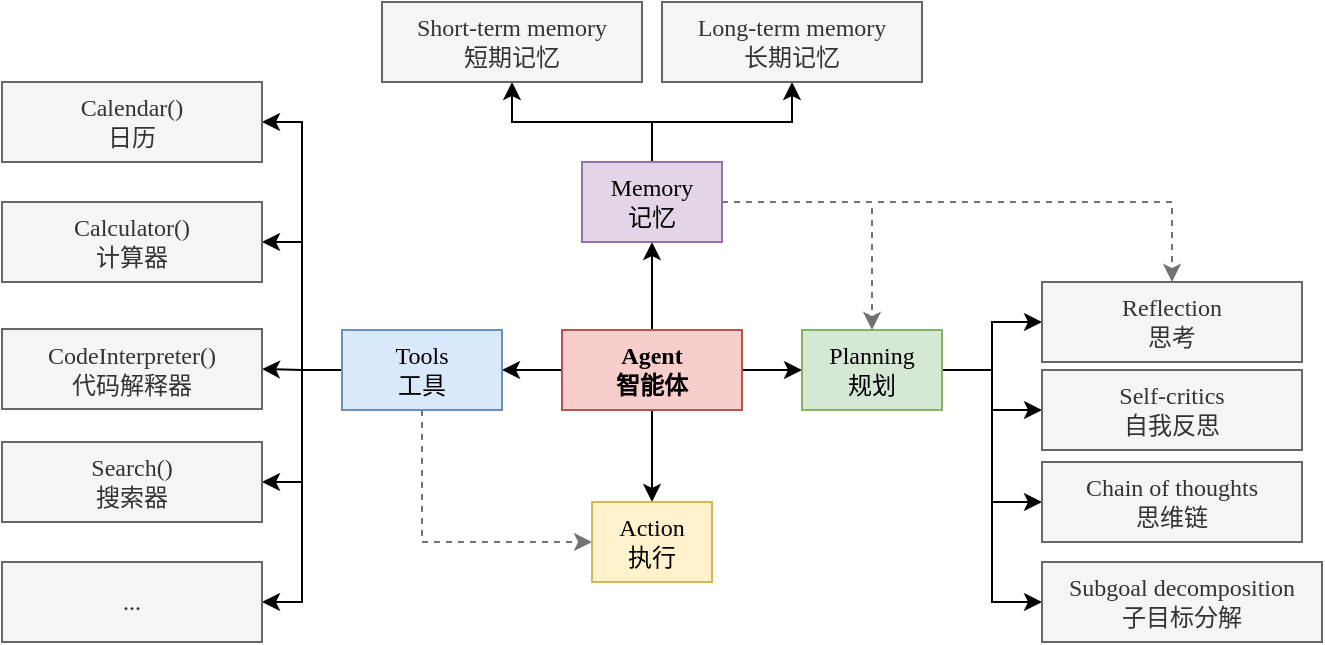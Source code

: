 <mxfile version="24.6.4" type="device" pages="2">
  <diagram name="Agents流程图" id="LSfGfxaEP8lVIYLolhlR">
    <mxGraphModel dx="832" dy="558" grid="1" gridSize="10" guides="1" tooltips="1" connect="1" arrows="1" fold="1" page="1" pageScale="1" pageWidth="1169" pageHeight="827" math="0" shadow="0">
      <root>
        <mxCell id="0" />
        <mxCell id="1" parent="0" />
        <mxCell id="FDZrlkxBGiAFrHM1fZsx-6" value="" style="edgeStyle=orthogonalEdgeStyle;rounded=0;orthogonalLoop=1;jettySize=auto;html=1;" edge="1" parent="1" source="FDZrlkxBGiAFrHM1fZsx-1" target="FDZrlkxBGiAFrHM1fZsx-2">
          <mxGeometry relative="1" as="geometry" />
        </mxCell>
        <mxCell id="FDZrlkxBGiAFrHM1fZsx-7" value="" style="edgeStyle=orthogonalEdgeStyle;rounded=0;orthogonalLoop=1;jettySize=auto;html=1;" edge="1" parent="1" source="FDZrlkxBGiAFrHM1fZsx-1" target="FDZrlkxBGiAFrHM1fZsx-4">
          <mxGeometry relative="1" as="geometry" />
        </mxCell>
        <mxCell id="FDZrlkxBGiAFrHM1fZsx-8" value="" style="edgeStyle=orthogonalEdgeStyle;rounded=0;orthogonalLoop=1;jettySize=auto;html=1;" edge="1" parent="1" source="FDZrlkxBGiAFrHM1fZsx-1" target="FDZrlkxBGiAFrHM1fZsx-5">
          <mxGeometry relative="1" as="geometry" />
        </mxCell>
        <mxCell id="FDZrlkxBGiAFrHM1fZsx-9" value="" style="edgeStyle=orthogonalEdgeStyle;rounded=0;orthogonalLoop=1;jettySize=auto;html=1;" edge="1" parent="1" source="FDZrlkxBGiAFrHM1fZsx-1" target="FDZrlkxBGiAFrHM1fZsx-3">
          <mxGeometry relative="1" as="geometry" />
        </mxCell>
        <mxCell id="FDZrlkxBGiAFrHM1fZsx-1" value="Agent&lt;div style=&quot;font-size: 12px;&quot;&gt;智能体&lt;/div&gt;" style="rounded=0;whiteSpace=wrap;html=1;fontFamily=HarmonyOS Sans SC Medium;fontSize=12;fontStyle=1;strokeWidth=1;fillColor=#f8cecc;strokeColor=#b85450;" vertex="1" parent="1">
          <mxGeometry x="540" y="394" width="90" height="40" as="geometry" />
        </mxCell>
        <mxCell id="FDZrlkxBGiAFrHM1fZsx-19" style="edgeStyle=orthogonalEdgeStyle;rounded=0;orthogonalLoop=1;jettySize=auto;html=1;entryX=1;entryY=0.5;entryDx=0;entryDy=0;" edge="1" parent="1" source="FDZrlkxBGiAFrHM1fZsx-2" target="FDZrlkxBGiAFrHM1fZsx-14">
          <mxGeometry relative="1" as="geometry" />
        </mxCell>
        <mxCell id="FDZrlkxBGiAFrHM1fZsx-20" style="edgeStyle=orthogonalEdgeStyle;rounded=0;orthogonalLoop=1;jettySize=auto;html=1;exitX=0;exitY=0.5;exitDx=0;exitDy=0;entryX=1;entryY=0.5;entryDx=0;entryDy=0;" edge="1" parent="1" source="FDZrlkxBGiAFrHM1fZsx-2" target="FDZrlkxBGiAFrHM1fZsx-15">
          <mxGeometry relative="1" as="geometry" />
        </mxCell>
        <mxCell id="FDZrlkxBGiAFrHM1fZsx-21" style="edgeStyle=orthogonalEdgeStyle;rounded=0;orthogonalLoop=1;jettySize=auto;html=1;exitX=0;exitY=0.5;exitDx=0;exitDy=0;entryX=1;entryY=0.5;entryDx=0;entryDy=0;" edge="1" parent="1" source="FDZrlkxBGiAFrHM1fZsx-2" target="FDZrlkxBGiAFrHM1fZsx-16">
          <mxGeometry relative="1" as="geometry" />
        </mxCell>
        <mxCell id="FDZrlkxBGiAFrHM1fZsx-22" style="edgeStyle=orthogonalEdgeStyle;rounded=0;orthogonalLoop=1;jettySize=auto;html=1;exitX=0;exitY=0.5;exitDx=0;exitDy=0;entryX=1;entryY=0.5;entryDx=0;entryDy=0;" edge="1" parent="1" source="FDZrlkxBGiAFrHM1fZsx-2" target="FDZrlkxBGiAFrHM1fZsx-17">
          <mxGeometry relative="1" as="geometry" />
        </mxCell>
        <mxCell id="FDZrlkxBGiAFrHM1fZsx-23" style="edgeStyle=orthogonalEdgeStyle;rounded=0;orthogonalLoop=1;jettySize=auto;html=1;exitX=0;exitY=0.5;exitDx=0;exitDy=0;entryX=1;entryY=0.5;entryDx=0;entryDy=0;" edge="1" parent="1" source="FDZrlkxBGiAFrHM1fZsx-2" target="FDZrlkxBGiAFrHM1fZsx-18">
          <mxGeometry relative="1" as="geometry" />
        </mxCell>
        <mxCell id="FDZrlkxBGiAFrHM1fZsx-24" style="edgeStyle=orthogonalEdgeStyle;rounded=0;orthogonalLoop=1;jettySize=auto;html=1;exitX=0.5;exitY=1;exitDx=0;exitDy=0;entryX=0;entryY=0.5;entryDx=0;entryDy=0;dashed=1;strokeColor=#737373;" edge="1" parent="1" source="FDZrlkxBGiAFrHM1fZsx-2" target="FDZrlkxBGiAFrHM1fZsx-5">
          <mxGeometry relative="1" as="geometry" />
        </mxCell>
        <mxCell id="FDZrlkxBGiAFrHM1fZsx-2" value="Tools&lt;div style=&quot;font-size: 12px;&quot;&gt;工具&lt;/div&gt;" style="rounded=0;whiteSpace=wrap;html=1;fontFamily=HarmonyOS Sans SC Medium;fontSize=12;strokeWidth=1;fillColor=#dae8fc;strokeColor=#6c8ebf;" vertex="1" parent="1">
          <mxGeometry x="430" y="394" width="80" height="40" as="geometry" />
        </mxCell>
        <mxCell id="FDZrlkxBGiAFrHM1fZsx-12" style="edgeStyle=orthogonalEdgeStyle;rounded=0;orthogonalLoop=1;jettySize=auto;html=1;" edge="1" parent="1" source="FDZrlkxBGiAFrHM1fZsx-3" target="FDZrlkxBGiAFrHM1fZsx-10">
          <mxGeometry relative="1" as="geometry" />
        </mxCell>
        <mxCell id="FDZrlkxBGiAFrHM1fZsx-13" style="edgeStyle=orthogonalEdgeStyle;rounded=0;orthogonalLoop=1;jettySize=auto;html=1;exitX=0.5;exitY=0;exitDx=0;exitDy=0;entryX=0.5;entryY=1;entryDx=0;entryDy=0;" edge="1" parent="1" source="FDZrlkxBGiAFrHM1fZsx-3" target="FDZrlkxBGiAFrHM1fZsx-11">
          <mxGeometry relative="1" as="geometry" />
        </mxCell>
        <mxCell id="FDZrlkxBGiAFrHM1fZsx-33" style="edgeStyle=orthogonalEdgeStyle;rounded=0;orthogonalLoop=1;jettySize=auto;html=1;exitX=1;exitY=0.5;exitDx=0;exitDy=0;dashed=1;strokeColor=#737373;" edge="1" parent="1" source="FDZrlkxBGiAFrHM1fZsx-3" target="FDZrlkxBGiAFrHM1fZsx-4">
          <mxGeometry relative="1" as="geometry" />
        </mxCell>
        <mxCell id="FDZrlkxBGiAFrHM1fZsx-34" style="edgeStyle=orthogonalEdgeStyle;rounded=0;orthogonalLoop=1;jettySize=auto;html=1;exitX=1;exitY=0.5;exitDx=0;exitDy=0;entryX=0.5;entryY=0;entryDx=0;entryDy=0;dashed=1;strokeColor=#737373;" edge="1" parent="1" source="FDZrlkxBGiAFrHM1fZsx-3" target="FDZrlkxBGiAFrHM1fZsx-25">
          <mxGeometry relative="1" as="geometry" />
        </mxCell>
        <mxCell id="FDZrlkxBGiAFrHM1fZsx-3" value="Memory&lt;div style=&quot;font-size: 12px;&quot;&gt;记忆&lt;/div&gt;" style="rounded=0;whiteSpace=wrap;html=1;fontFamily=HarmonyOS Sans SC Medium;fontSize=12;strokeWidth=1;fillColor=#e1d5e7;strokeColor=#9673a6;" vertex="1" parent="1">
          <mxGeometry x="550" y="310" width="70" height="40" as="geometry" />
        </mxCell>
        <mxCell id="FDZrlkxBGiAFrHM1fZsx-29" style="edgeStyle=orthogonalEdgeStyle;rounded=0;orthogonalLoop=1;jettySize=auto;html=1;exitX=1;exitY=0.5;exitDx=0;exitDy=0;entryX=0;entryY=0.5;entryDx=0;entryDy=0;" edge="1" parent="1" source="FDZrlkxBGiAFrHM1fZsx-4" target="FDZrlkxBGiAFrHM1fZsx-25">
          <mxGeometry relative="1" as="geometry" />
        </mxCell>
        <mxCell id="FDZrlkxBGiAFrHM1fZsx-30" style="edgeStyle=orthogonalEdgeStyle;rounded=0;orthogonalLoop=1;jettySize=auto;html=1;exitX=1;exitY=0.5;exitDx=0;exitDy=0;" edge="1" parent="1" source="FDZrlkxBGiAFrHM1fZsx-4" target="FDZrlkxBGiAFrHM1fZsx-26">
          <mxGeometry relative="1" as="geometry" />
        </mxCell>
        <mxCell id="FDZrlkxBGiAFrHM1fZsx-31" style="edgeStyle=orthogonalEdgeStyle;rounded=0;orthogonalLoop=1;jettySize=auto;html=1;exitX=1;exitY=0.5;exitDx=0;exitDy=0;entryX=0;entryY=0.5;entryDx=0;entryDy=0;" edge="1" parent="1" source="FDZrlkxBGiAFrHM1fZsx-4" target="FDZrlkxBGiAFrHM1fZsx-27">
          <mxGeometry relative="1" as="geometry" />
        </mxCell>
        <mxCell id="FDZrlkxBGiAFrHM1fZsx-32" style="edgeStyle=orthogonalEdgeStyle;rounded=0;orthogonalLoop=1;jettySize=auto;html=1;exitX=1;exitY=0.5;exitDx=0;exitDy=0;entryX=0;entryY=0.5;entryDx=0;entryDy=0;" edge="1" parent="1" source="FDZrlkxBGiAFrHM1fZsx-4" target="FDZrlkxBGiAFrHM1fZsx-28">
          <mxGeometry relative="1" as="geometry" />
        </mxCell>
        <mxCell id="FDZrlkxBGiAFrHM1fZsx-4" value="Planning&lt;div style=&quot;font-size: 12px;&quot;&gt;规划&lt;/div&gt;" style="rounded=0;whiteSpace=wrap;html=1;fontFamily=HarmonyOS Sans SC Medium;fontSize=12;strokeWidth=1;fillColor=#d5e8d4;strokeColor=#82b366;" vertex="1" parent="1">
          <mxGeometry x="660" y="394" width="70" height="40" as="geometry" />
        </mxCell>
        <mxCell id="FDZrlkxBGiAFrHM1fZsx-5" value="Action&lt;div style=&quot;font-size: 12px;&quot;&gt;执行&lt;/div&gt;" style="rounded=0;whiteSpace=wrap;html=1;fontFamily=HarmonyOS Sans SC Medium;fontSize=12;strokeWidth=1;fillColor=#fff2cc;strokeColor=#d6b656;" vertex="1" parent="1">
          <mxGeometry x="555" y="480" width="60" height="40" as="geometry" />
        </mxCell>
        <mxCell id="FDZrlkxBGiAFrHM1fZsx-10" value="Short-term memory&lt;div&gt;短期记忆&lt;/div&gt;" style="rounded=0;whiteSpace=wrap;html=1;fontFamily=HarmonyOS Sans SC Medium;fontSize=12;strokeWidth=1;fillColor=#f5f5f5;strokeColor=#666666;fontColor=#333333;" vertex="1" parent="1">
          <mxGeometry x="450" y="230" width="130" height="40" as="geometry" />
        </mxCell>
        <mxCell id="FDZrlkxBGiAFrHM1fZsx-11" value="Long-term memory&lt;div&gt;&lt;span style=&quot;background-color: initial;&quot;&gt;长期记忆&lt;/span&gt;&lt;/div&gt;" style="rounded=0;whiteSpace=wrap;html=1;fontFamily=HarmonyOS Sans SC Medium;fontSize=12;strokeWidth=1;fillColor=#f5f5f5;strokeColor=#666666;fontColor=#333333;" vertex="1" parent="1">
          <mxGeometry x="590" y="230" width="130" height="40" as="geometry" />
        </mxCell>
        <mxCell id="FDZrlkxBGiAFrHM1fZsx-14" value="Calendar()&lt;div&gt;日历&lt;/div&gt;" style="rounded=0;whiteSpace=wrap;html=1;fontFamily=HarmonyOS Sans SC Medium;fontSize=12;strokeWidth=1;fillColor=#f5f5f5;strokeColor=#666666;fontColor=#333333;" vertex="1" parent="1">
          <mxGeometry x="260" y="270" width="130" height="40" as="geometry" />
        </mxCell>
        <mxCell id="FDZrlkxBGiAFrHM1fZsx-15" value="Calculator()&lt;div&gt;计算器&lt;/div&gt;" style="rounded=0;whiteSpace=wrap;html=1;fontFamily=HarmonyOS Sans SC Medium;fontSize=12;strokeWidth=1;fillColor=#f5f5f5;strokeColor=#666666;fontColor=#333333;" vertex="1" parent="1">
          <mxGeometry x="260" y="330" width="130" height="40" as="geometry" />
        </mxCell>
        <mxCell id="FDZrlkxBGiAFrHM1fZsx-16" value="CodeInterpreter()&lt;div&gt;代码解释器&lt;/div&gt;" style="rounded=0;whiteSpace=wrap;html=1;fontFamily=HarmonyOS Sans SC Medium;fontSize=12;strokeWidth=1;fillColor=#f5f5f5;strokeColor=#666666;fontColor=#333333;" vertex="1" parent="1">
          <mxGeometry x="260" y="393.5" width="130" height="40" as="geometry" />
        </mxCell>
        <mxCell id="FDZrlkxBGiAFrHM1fZsx-17" value="Search()&lt;div&gt;搜索器&lt;/div&gt;" style="rounded=0;whiteSpace=wrap;html=1;fontFamily=HarmonyOS Sans SC Medium;fontSize=12;strokeWidth=1;fillColor=#f5f5f5;strokeColor=#666666;fontColor=#333333;" vertex="1" parent="1">
          <mxGeometry x="260" y="450" width="130" height="40" as="geometry" />
        </mxCell>
        <mxCell id="FDZrlkxBGiAFrHM1fZsx-18" value="..." style="rounded=0;whiteSpace=wrap;html=1;fontFamily=HarmonyOS Sans SC Medium;fontSize=12;strokeWidth=1;fillColor=#f5f5f5;strokeColor=#666666;fontColor=#333333;" vertex="1" parent="1">
          <mxGeometry x="260" y="510" width="130" height="40" as="geometry" />
        </mxCell>
        <mxCell id="FDZrlkxBGiAFrHM1fZsx-25" value="Reflection&lt;div&gt;思考&lt;/div&gt;" style="rounded=0;whiteSpace=wrap;html=1;fontFamily=HarmonyOS Sans SC Medium;fontSize=12;strokeWidth=1;fillColor=#f5f5f5;strokeColor=#666666;fontColor=#333333;" vertex="1" parent="1">
          <mxGeometry x="780" y="370" width="130" height="40" as="geometry" />
        </mxCell>
        <mxCell id="FDZrlkxBGiAFrHM1fZsx-26" value="Self-critics&lt;div&gt;自我反思&lt;/div&gt;" style="rounded=0;whiteSpace=wrap;html=1;fontFamily=HarmonyOS Sans SC Medium;fontSize=12;strokeWidth=1;fillColor=#f5f5f5;strokeColor=#666666;fontColor=#333333;" vertex="1" parent="1">
          <mxGeometry x="780" y="414" width="130" height="40" as="geometry" />
        </mxCell>
        <mxCell id="FDZrlkxBGiAFrHM1fZsx-27" value="Chain of thoughts&lt;div&gt;思维链&lt;/div&gt;" style="rounded=0;whiteSpace=wrap;html=1;fontFamily=HarmonyOS Sans SC Medium;fontSize=12;strokeWidth=1;fillColor=#f5f5f5;strokeColor=#666666;fontColor=#333333;" vertex="1" parent="1">
          <mxGeometry x="780" y="460" width="130" height="40" as="geometry" />
        </mxCell>
        <mxCell id="FDZrlkxBGiAFrHM1fZsx-28" value="Subgoal decomposition&lt;div&gt;子目标分解&lt;/div&gt;" style="rounded=0;whiteSpace=wrap;html=1;fontFamily=HarmonyOS Sans SC Medium;fontSize=12;strokeWidth=1;fillColor=#f5f5f5;strokeColor=#666666;fontColor=#333333;" vertex="1" parent="1">
          <mxGeometry x="780" y="510" width="140" height="40" as="geometry" />
        </mxCell>
      </root>
    </mxGraphModel>
  </diagram>
  <diagram name="Agents决策流程图" id="vFpUuJGQk2bEI6n5kg1c">
    <mxGraphModel dx="690" dy="462" grid="1" gridSize="10" guides="1" tooltips="1" connect="1" arrows="1" fold="1" page="1" pageScale="1" pageWidth="1169" pageHeight="827" math="0" shadow="0">
      <root>
        <mxCell id="MdEn87rzxe_BEKz-ivgb-0" />
        <mxCell id="MdEn87rzxe_BEKz-ivgb-1" parent="MdEn87rzxe_BEKz-ivgb-0" />
        <mxCell id="EDK2IhARnKoLpnZRqkr7-4" style="edgeStyle=orthogonalEdgeStyle;rounded=0;orthogonalLoop=1;jettySize=auto;html=1;" edge="1" parent="MdEn87rzxe_BEKz-ivgb-1" source="MdEn87rzxe_BEKz-ivgb-23" target="EDK2IhARnKoLpnZRqkr7-1">
          <mxGeometry relative="1" as="geometry" />
        </mxCell>
        <mxCell id="MdEn87rzxe_BEKz-ivgb-23" value="Perception&lt;div&gt;感知&lt;/div&gt;" style="rounded=0;whiteSpace=wrap;html=1;fontFamily=HarmonyOS Sans SC Medium;fontSize=12;strokeWidth=1;fillColor=#d5e8d4;strokeColor=#82b366;" vertex="1" parent="MdEn87rzxe_BEKz-ivgb-1">
          <mxGeometry x="170" y="394" width="70" height="40" as="geometry" />
        </mxCell>
        <mxCell id="EDK2IhARnKoLpnZRqkr7-5" style="edgeStyle=orthogonalEdgeStyle;rounded=0;orthogonalLoop=1;jettySize=auto;html=1;entryX=0.5;entryY=0;entryDx=0;entryDy=0;" edge="1" parent="MdEn87rzxe_BEKz-ivgb-1" source="EDK2IhARnKoLpnZRqkr7-1" target="EDK2IhARnKoLpnZRqkr7-2">
          <mxGeometry relative="1" as="geometry" />
        </mxCell>
        <mxCell id="EDK2IhARnKoLpnZRqkr7-1" value="Planning&lt;div&gt;规划&lt;/div&gt;" style="rounded=0;whiteSpace=wrap;html=1;fontFamily=HarmonyOS Sans SC Medium;fontSize=12;strokeWidth=1;fillColor=#dae8fc;strokeColor=#6c8ebf;" vertex="1" parent="MdEn87rzxe_BEKz-ivgb-1">
          <mxGeometry x="350" y="394" width="70" height="40" as="geometry" />
        </mxCell>
        <mxCell id="EDK2IhARnKoLpnZRqkr7-6" style="edgeStyle=orthogonalEdgeStyle;rounded=0;orthogonalLoop=1;jettySize=auto;html=1;exitX=0;exitY=0.5;exitDx=0;exitDy=0;" edge="1" parent="MdEn87rzxe_BEKz-ivgb-1" source="EDK2IhARnKoLpnZRqkr7-2" target="EDK2IhARnKoLpnZRqkr7-3">
          <mxGeometry relative="1" as="geometry" />
        </mxCell>
        <mxCell id="EDK2IhARnKoLpnZRqkr7-2" value="Action&lt;div&gt;行动&lt;/div&gt;" style="rounded=0;whiteSpace=wrap;html=1;fontFamily=HarmonyOS Sans SC Medium;fontSize=12;strokeWidth=1;fillColor=#f8cecc;strokeColor=#b85450;" vertex="1" parent="MdEn87rzxe_BEKz-ivgb-1">
          <mxGeometry x="350" y="520" width="70" height="40" as="geometry" />
        </mxCell>
        <mxCell id="EDK2IhARnKoLpnZRqkr7-7" style="edgeStyle=orthogonalEdgeStyle;rounded=0;orthogonalLoop=1;jettySize=auto;html=1;exitX=0.5;exitY=0;exitDx=0;exitDy=0;entryX=0.5;entryY=1;entryDx=0;entryDy=0;" edge="1" parent="MdEn87rzxe_BEKz-ivgb-1" source="EDK2IhARnKoLpnZRqkr7-3" target="MdEn87rzxe_BEKz-ivgb-23">
          <mxGeometry relative="1" as="geometry" />
        </mxCell>
        <mxCell id="EDK2IhARnKoLpnZRqkr7-3" value="Observation&lt;div&gt;观察&lt;/div&gt;" style="rounded=0;whiteSpace=wrap;html=1;fontFamily=HarmonyOS Sans SC Medium;fontSize=12;strokeWidth=1;fillColor=#ffe6cc;strokeColor=#d79b00;" vertex="1" parent="MdEn87rzxe_BEKz-ivgb-1">
          <mxGeometry x="170" y="520" width="70" height="40" as="geometry" />
        </mxCell>
        <mxCell id="EDK2IhARnKoLpnZRqkr7-8" value="一个循环就是一个Task" style="rounded=0;whiteSpace=wrap;html=1;fontFamily=Times New Roman;fillColor=none;strokeColor=#d6b656;fontStyle=1" vertex="1" parent="MdEn87rzxe_BEKz-ivgb-1">
          <mxGeometry x="230" y="320" width="140" height="30" as="geometry" />
        </mxCell>
      </root>
    </mxGraphModel>
  </diagram>
</mxfile>

